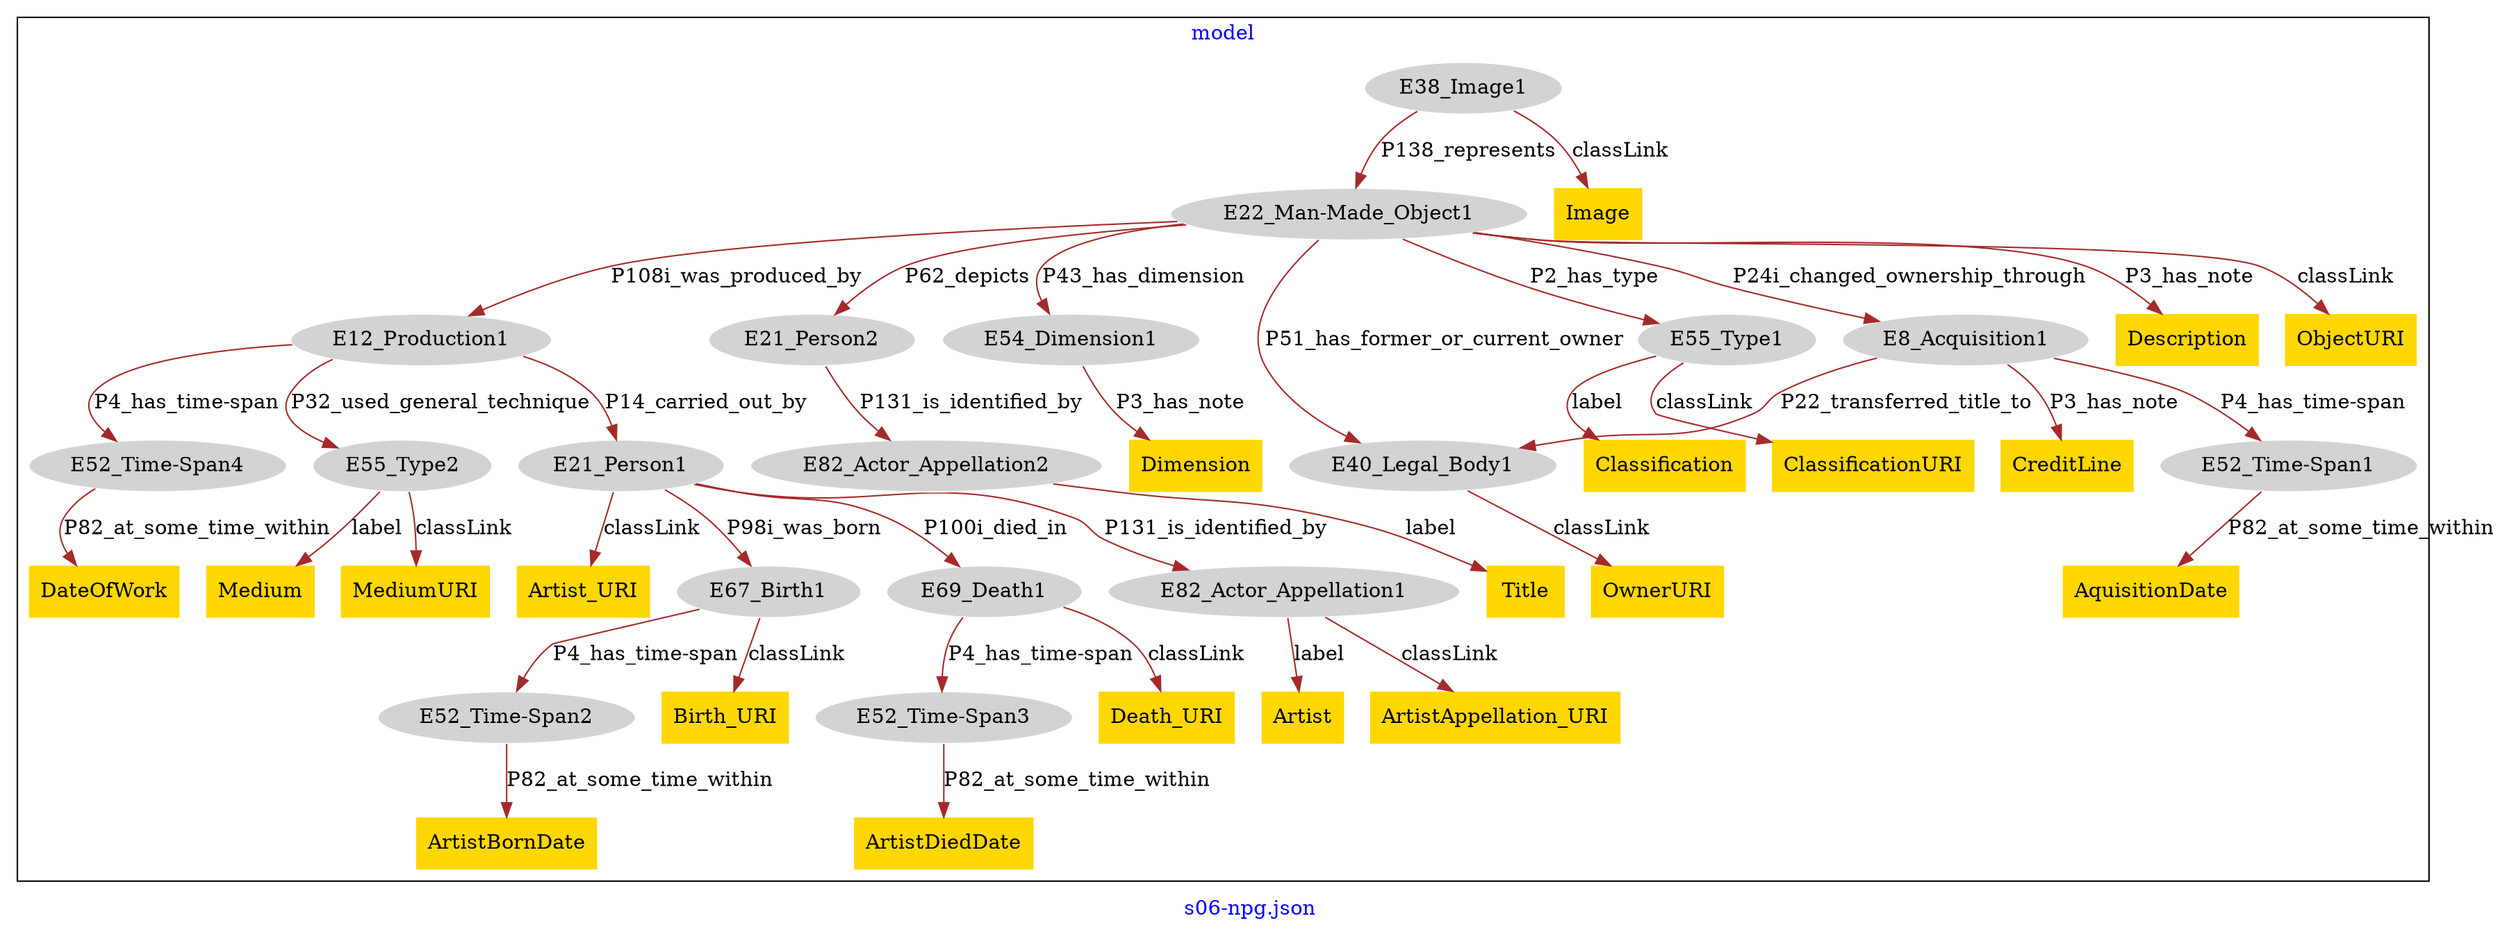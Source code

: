 digraph n0 {
fontcolor="blue"
remincross="true"
label="s06-npg.json"
subgraph cluster {
label="model"
n2[style="filled",color="white",fillcolor="lightgray",label="E12_Production1"];
n3[style="filled",color="white",fillcolor="lightgray",label="E21_Person1"];
n4[style="filled",color="white",fillcolor="lightgray",label="E52_Time-Span4"];
n5[style="filled",color="white",fillcolor="lightgray",label="E55_Type2"];
n6[style="filled",color="white",fillcolor="lightgray",label="E67_Birth1"];
n7[style="filled",color="white",fillcolor="lightgray",label="E69_Death1"];
n8[style="filled",color="white",fillcolor="lightgray",label="E82_Actor_Appellation1"];
n9[style="filled",color="white",fillcolor="lightgray",label="E21_Person2"];
n10[style="filled",color="white",fillcolor="lightgray",label="E82_Actor_Appellation2"];
n11[style="filled",color="white",fillcolor="lightgray",label="E22_Man-Made_Object1"];
n12[style="filled",color="white",fillcolor="lightgray",label="E40_Legal_Body1"];
n13[style="filled",color="white",fillcolor="lightgray",label="E54_Dimension1"];
n14[style="filled",color="white",fillcolor="lightgray",label="E55_Type1"];
n15[style="filled",color="white",fillcolor="lightgray",label="E8_Acquisition1"];
n16[style="filled",color="white",fillcolor="lightgray",label="E38_Image1"];
n17[style="filled",color="white",fillcolor="lightgray",label="E52_Time-Span2"];
n18[style="filled",color="white",fillcolor="lightgray",label="E52_Time-Span3"];
n19[style="filled",color="white",fillcolor="lightgray",label="E52_Time-Span1"];
n20[shape="plaintext",style="filled",fillcolor="gold",label="Description"];
n21[shape="plaintext",style="filled",fillcolor="gold",label="Artist"];
n22[shape="plaintext",style="filled",fillcolor="gold",label="DateOfWork"];
n23[shape="plaintext",style="filled",fillcolor="gold",label="CreditLine"];
n24[shape="plaintext",style="filled",fillcolor="gold",label="Dimension"];
n25[shape="plaintext",style="filled",fillcolor="gold",label="Title"];
n26[shape="plaintext",style="filled",fillcolor="gold",label="Medium"];
n27[shape="plaintext",style="filled",fillcolor="gold",label="Classification"];
n28[shape="plaintext",style="filled",fillcolor="gold",label="AquisitionDate"];
n29[shape="plaintext",style="filled",fillcolor="gold",label="OwnerURI"];
n30[shape="plaintext",style="filled",fillcolor="gold",label="Image"];
n31[shape="plaintext",style="filled",fillcolor="gold",label="MediumURI"];
n32[shape="plaintext",style="filled",fillcolor="gold",label="ArtistAppellation_URI"];
n33[shape="plaintext",style="filled",fillcolor="gold",label="Birth_URI"];
n34[shape="plaintext",style="filled",fillcolor="gold",label="ArtistBornDate"];
n35[shape="plaintext",style="filled",fillcolor="gold",label="ClassificationURI"];
n36[shape="plaintext",style="filled",fillcolor="gold",label="Death_URI"];
n37[shape="plaintext",style="filled",fillcolor="gold",label="Artist_URI"];
n38[shape="plaintext",style="filled",fillcolor="gold",label="ObjectURI"];
n39[shape="plaintext",style="filled",fillcolor="gold",label="ArtistDiedDate"];
}
n2 -> n3[color="brown",fontcolor="black",label="P14_carried_out_by"]
n2 -> n4[color="brown",fontcolor="black",label="P4_has_time-span"]
n2 -> n5[color="brown",fontcolor="black",label="P32_used_general_technique"]
n3 -> n6[color="brown",fontcolor="black",label="P98i_was_born"]
n3 -> n7[color="brown",fontcolor="black",label="P100i_died_in"]
n3 -> n8[color="brown",fontcolor="black",label="P131_is_identified_by"]
n9 -> n10[color="brown",fontcolor="black",label="P131_is_identified_by"]
n11 -> n2[color="brown",fontcolor="black",label="P108i_was_produced_by"]
n11 -> n9[color="brown",fontcolor="black",label="P62_depicts"]
n11 -> n12[color="brown",fontcolor="black",label="P51_has_former_or_current_owner"]
n11 -> n13[color="brown",fontcolor="black",label="P43_has_dimension"]
n11 -> n14[color="brown",fontcolor="black",label="P2_has_type"]
n11 -> n15[color="brown",fontcolor="black",label="P24i_changed_ownership_through"]
n16 -> n11[color="brown",fontcolor="black",label="P138_represents"]
n6 -> n17[color="brown",fontcolor="black",label="P4_has_time-span"]
n7 -> n18[color="brown",fontcolor="black",label="P4_has_time-span"]
n15 -> n19[color="brown",fontcolor="black",label="P4_has_time-span"]
n11 -> n20[color="brown",fontcolor="black",label="P3_has_note"]
n8 -> n21[color="brown",fontcolor="black",label="label"]
n4 -> n22[color="brown",fontcolor="black",label="P82_at_some_time_within"]
n15 -> n23[color="brown",fontcolor="black",label="P3_has_note"]
n13 -> n24[color="brown",fontcolor="black",label="P3_has_note"]
n10 -> n25[color="brown",fontcolor="black",label="label"]
n5 -> n26[color="brown",fontcolor="black",label="label"]
n14 -> n27[color="brown",fontcolor="black",label="label"]
n19 -> n28[color="brown",fontcolor="black",label="P82_at_some_time_within"]
n12 -> n29[color="brown",fontcolor="black",label="classLink"]
n16 -> n30[color="brown",fontcolor="black",label="classLink"]
n5 -> n31[color="brown",fontcolor="black",label="classLink"]
n8 -> n32[color="brown",fontcolor="black",label="classLink"]
n6 -> n33[color="brown",fontcolor="black",label="classLink"]
n17 -> n34[color="brown",fontcolor="black",label="P82_at_some_time_within"]
n14 -> n35[color="brown",fontcolor="black",label="classLink"]
n7 -> n36[color="brown",fontcolor="black",label="classLink"]
n3 -> n37[color="brown",fontcolor="black",label="classLink"]
n11 -> n38[color="brown",fontcolor="black",label="classLink"]
n18 -> n39[color="brown",fontcolor="black",label="P82_at_some_time_within"]
n15 -> n12[color="brown",fontcolor="black",label="P22_transferred_title_to"]
}
